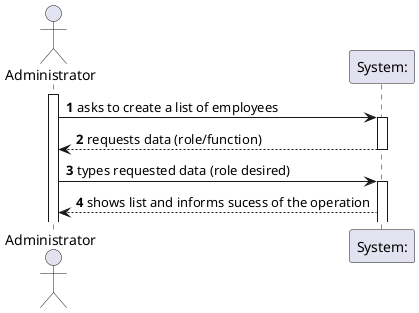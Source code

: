 @startuml
'https://plantuml.com/sequence-diagram

autonumber
actor "Administrator" as admin

activate admin
admin-> "System:" : asks to create a list of employees
activate "System:"
"System:" --> admin : requests data (role/function)
deactivate "System:"

admin -> "System:" : types requested data (role desired)
activate "System:"
"System:" --> admin : shows list and informs sucess of the operation

@enduml